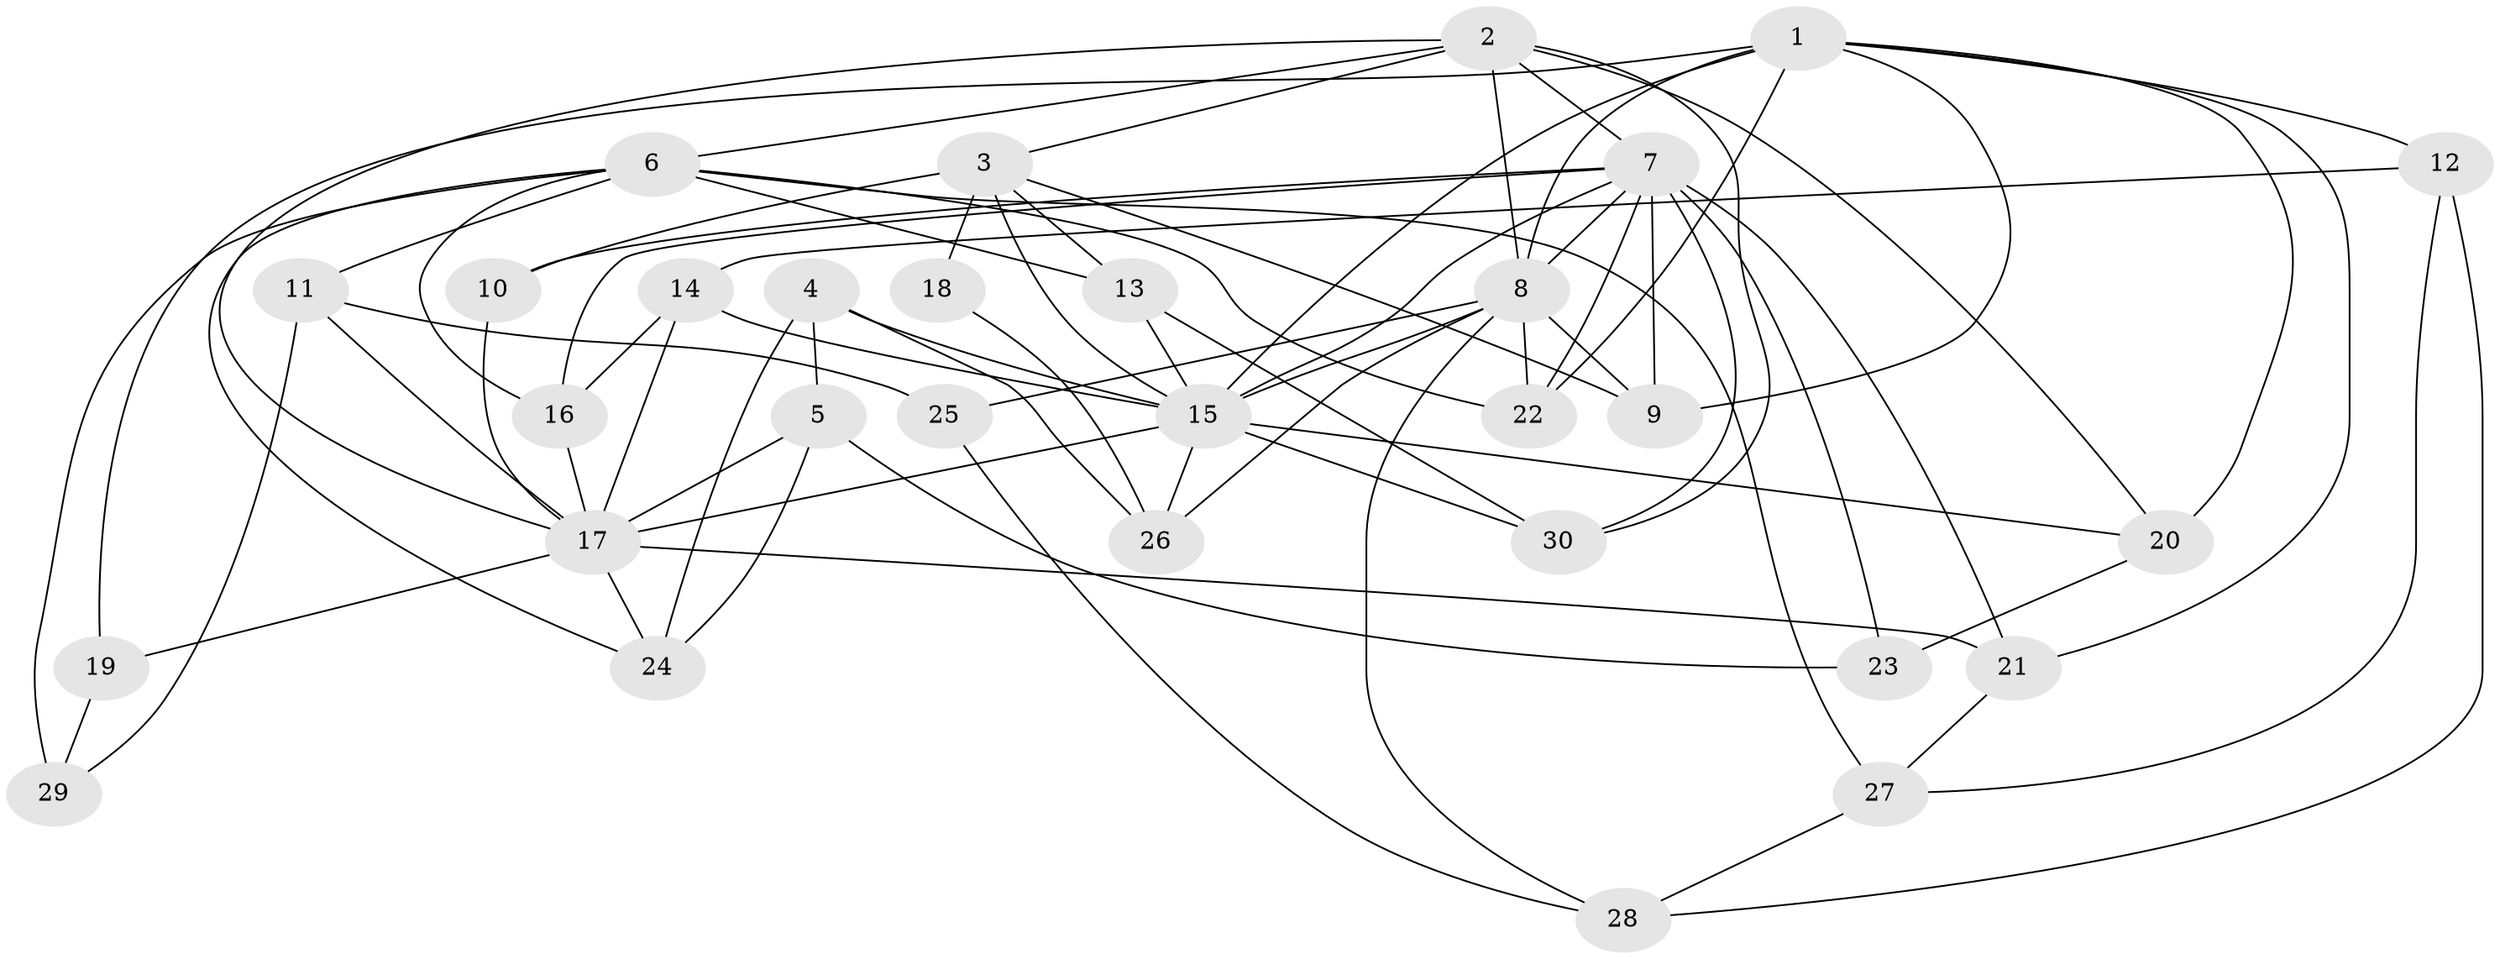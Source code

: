 // original degree distribution, {4: 1.0}
// Generated by graph-tools (version 1.1) at 2025/37/03/09/25 02:37:53]
// undirected, 30 vertices, 75 edges
graph export_dot {
graph [start="1"]
  node [color=gray90,style=filled];
  1;
  2;
  3;
  4;
  5;
  6;
  7;
  8;
  9;
  10;
  11;
  12;
  13;
  14;
  15;
  16;
  17;
  18;
  19;
  20;
  21;
  22;
  23;
  24;
  25;
  26;
  27;
  28;
  29;
  30;
  1 -- 8 [weight=1.0];
  1 -- 9 [weight=1.0];
  1 -- 12 [weight=1.0];
  1 -- 15 [weight=2.0];
  1 -- 19 [weight=2.0];
  1 -- 20 [weight=1.0];
  1 -- 21 [weight=1.0];
  1 -- 22 [weight=1.0];
  2 -- 3 [weight=1.0];
  2 -- 6 [weight=2.0];
  2 -- 7 [weight=1.0];
  2 -- 8 [weight=3.0];
  2 -- 17 [weight=1.0];
  2 -- 20 [weight=1.0];
  2 -- 30 [weight=1.0];
  3 -- 9 [weight=1.0];
  3 -- 10 [weight=1.0];
  3 -- 13 [weight=1.0];
  3 -- 15 [weight=1.0];
  3 -- 18 [weight=3.0];
  4 -- 5 [weight=1.0];
  4 -- 15 [weight=1.0];
  4 -- 24 [weight=1.0];
  4 -- 26 [weight=1.0];
  5 -- 17 [weight=1.0];
  5 -- 23 [weight=1.0];
  5 -- 24 [weight=1.0];
  6 -- 11 [weight=1.0];
  6 -- 13 [weight=1.0];
  6 -- 16 [weight=1.0];
  6 -- 22 [weight=1.0];
  6 -- 24 [weight=1.0];
  6 -- 27 [weight=1.0];
  6 -- 29 [weight=2.0];
  7 -- 8 [weight=1.0];
  7 -- 9 [weight=1.0];
  7 -- 10 [weight=2.0];
  7 -- 15 [weight=1.0];
  7 -- 16 [weight=1.0];
  7 -- 21 [weight=1.0];
  7 -- 22 [weight=1.0];
  7 -- 23 [weight=2.0];
  7 -- 30 [weight=1.0];
  8 -- 9 [weight=1.0];
  8 -- 15 [weight=1.0];
  8 -- 22 [weight=1.0];
  8 -- 25 [weight=2.0];
  8 -- 26 [weight=1.0];
  8 -- 28 [weight=1.0];
  10 -- 17 [weight=1.0];
  11 -- 17 [weight=1.0];
  11 -- 25 [weight=1.0];
  11 -- 29 [weight=1.0];
  12 -- 14 [weight=1.0];
  12 -- 27 [weight=1.0];
  12 -- 28 [weight=1.0];
  13 -- 15 [weight=1.0];
  13 -- 30 [weight=1.0];
  14 -- 15 [weight=1.0];
  14 -- 16 [weight=1.0];
  14 -- 17 [weight=1.0];
  15 -- 17 [weight=1.0];
  15 -- 20 [weight=1.0];
  15 -- 26 [weight=1.0];
  15 -- 30 [weight=1.0];
  16 -- 17 [weight=1.0];
  17 -- 19 [weight=1.0];
  17 -- 21 [weight=1.0];
  17 -- 24 [weight=1.0];
  18 -- 26 [weight=1.0];
  19 -- 29 [weight=1.0];
  20 -- 23 [weight=1.0];
  21 -- 27 [weight=1.0];
  25 -- 28 [weight=1.0];
  27 -- 28 [weight=1.0];
}
